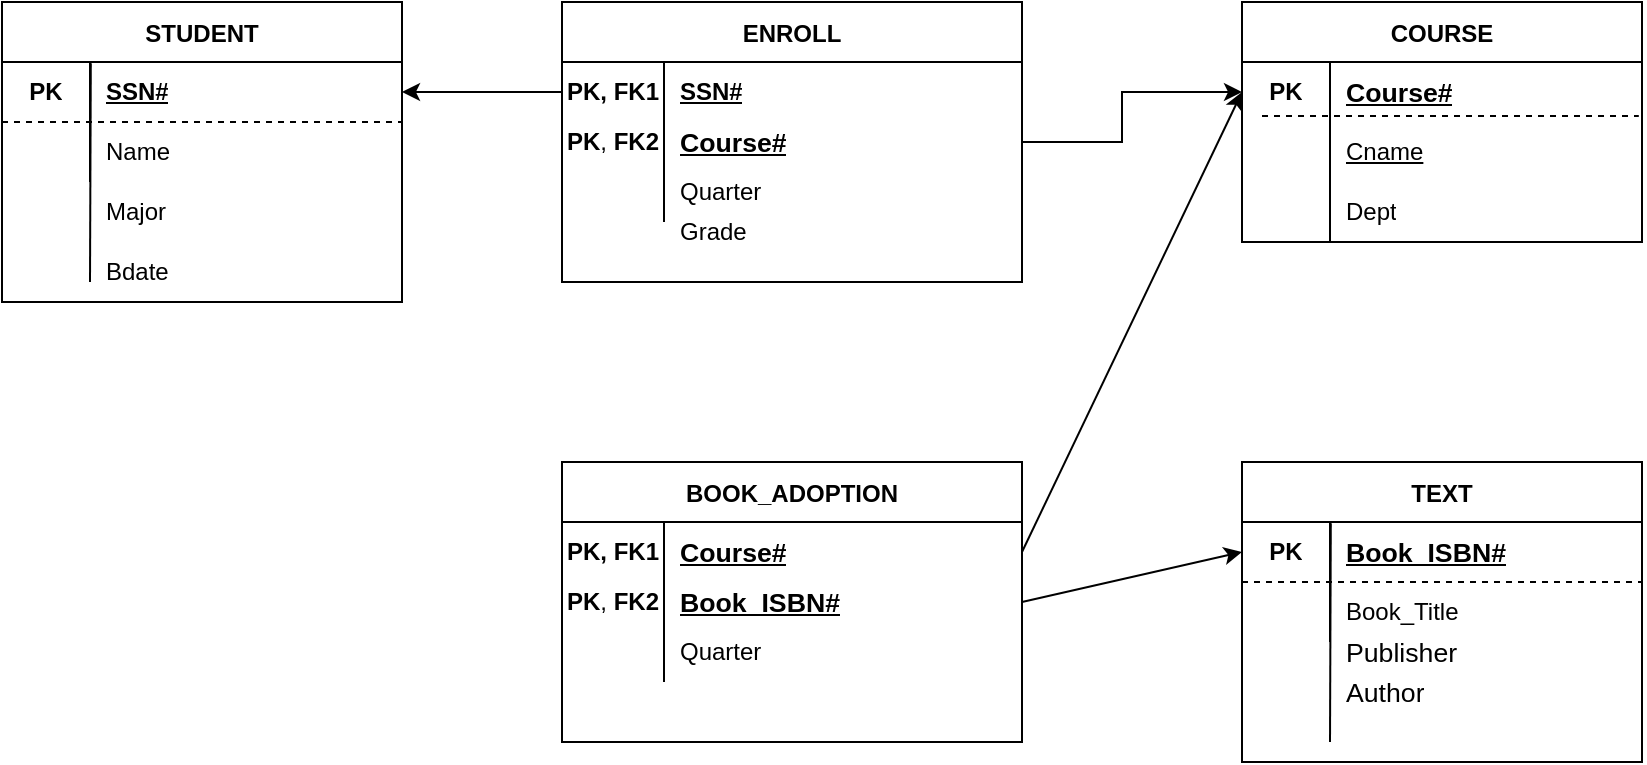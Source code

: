 <mxfile version="20.2.5" type="device"><diagram id="kgpKYQtTHZ0yAKxKKP6v" name="Page-1"><mxGraphModel dx="1038" dy="489" grid="1" gridSize="10" guides="1" tooltips="1" connect="1" arrows="1" fold="1" page="1" pageScale="1" pageWidth="850" pageHeight="1100" math="0" shadow="0"><root><mxCell id="0"/><mxCell id="1" parent="0"/><mxCell id="Jnfo0xoZZ292YyesvRUQ-31" value="COURSE " style="shape=table;startSize=30;container=1;collapsible=0;childLayout=tableLayout;fixedRows=1;rowLines=0;fontStyle=1;" vertex="1" parent="1"><mxGeometry x="680" y="320" width="200" height="120" as="geometry"/></mxCell><mxCell id="Jnfo0xoZZ292YyesvRUQ-32" value="" style="shape=tableRow;horizontal=0;startSize=0;swimlaneHead=0;swimlaneBody=0;top=0;left=0;bottom=0;right=0;collapsible=0;dropTarget=0;fillColor=none;points=[[0,0.5],[1,0.5]];portConstraint=eastwest;" vertex="1" parent="Jnfo0xoZZ292YyesvRUQ-31"><mxGeometry y="30" width="200" height="30" as="geometry"/></mxCell><mxCell id="Jnfo0xoZZ292YyesvRUQ-33" value="&lt;b&gt;PK&lt;/b&gt;" style="shape=partialRectangle;html=1;whiteSpace=wrap;connectable=0;fillColor=none;top=0;left=0;bottom=0;right=0;overflow=hidden;pointerEvents=1;" vertex="1" parent="Jnfo0xoZZ292YyesvRUQ-32"><mxGeometry width="44" height="30" as="geometry"><mxRectangle width="44" height="30" as="alternateBounds"/></mxGeometry></mxCell><mxCell id="Jnfo0xoZZ292YyesvRUQ-34" value="&lt;span id=&quot;docs-internal-guid-a40f7fab-7fff-ceab-e659-ae37d85d24d6&quot;&gt;&lt;span style=&quot;font-size: 10pt; font-family: Arial; background-color: transparent; font-variant-numeric: normal; font-variant-east-asian: normal; vertical-align: baseline;&quot;&gt;&lt;b&gt;&lt;u&gt;Course#&lt;/u&gt;&lt;/b&gt;&lt;/span&gt;&lt;/span&gt;" style="shape=partialRectangle;html=1;whiteSpace=wrap;connectable=0;fillColor=none;top=0;left=0;bottom=0;right=0;align=left;spacingLeft=6;overflow=hidden;" vertex="1" parent="Jnfo0xoZZ292YyesvRUQ-32"><mxGeometry x="44" width="156" height="30" as="geometry"><mxRectangle width="156" height="30" as="alternateBounds"/></mxGeometry></mxCell><mxCell id="Jnfo0xoZZ292YyesvRUQ-35" value="" style="shape=tableRow;horizontal=0;startSize=0;swimlaneHead=0;swimlaneBody=0;top=0;left=0;bottom=0;right=0;collapsible=0;dropTarget=0;fillColor=none;points=[[0,0.5],[1,0.5]];portConstraint=eastwest;" vertex="1" parent="Jnfo0xoZZ292YyesvRUQ-31"><mxGeometry y="60" width="200" height="30" as="geometry"/></mxCell><mxCell id="Jnfo0xoZZ292YyesvRUQ-36" value="" style="shape=partialRectangle;html=1;whiteSpace=wrap;connectable=0;fillColor=none;top=0;left=0;bottom=0;right=0;overflow=hidden;" vertex="1" parent="Jnfo0xoZZ292YyesvRUQ-35"><mxGeometry width="44" height="30" as="geometry"><mxRectangle width="44" height="30" as="alternateBounds"/></mxGeometry></mxCell><mxCell id="Jnfo0xoZZ292YyesvRUQ-37" value="&lt;u style=&quot;&quot;&gt;Cname&lt;/u&gt;" style="shape=partialRectangle;html=1;whiteSpace=wrap;connectable=0;fillColor=none;top=0;left=0;bottom=0;right=0;align=left;spacingLeft=6;overflow=hidden;" vertex="1" parent="Jnfo0xoZZ292YyesvRUQ-35"><mxGeometry x="44" width="156" height="30" as="geometry"><mxRectangle width="156" height="30" as="alternateBounds"/></mxGeometry></mxCell><mxCell id="Jnfo0xoZZ292YyesvRUQ-38" value="" style="shape=tableRow;horizontal=0;startSize=0;swimlaneHead=0;swimlaneBody=0;top=0;left=0;bottom=0;right=0;collapsible=0;dropTarget=0;fillColor=none;points=[[0,0.5],[1,0.5]];portConstraint=eastwest;" vertex="1" parent="Jnfo0xoZZ292YyesvRUQ-31"><mxGeometry y="90" width="200" height="30" as="geometry"/></mxCell><mxCell id="Jnfo0xoZZ292YyesvRUQ-39" value="" style="shape=partialRectangle;html=1;whiteSpace=wrap;connectable=0;fillColor=none;top=0;left=0;bottom=0;right=0;overflow=hidden;" vertex="1" parent="Jnfo0xoZZ292YyesvRUQ-38"><mxGeometry width="44" height="30" as="geometry"><mxRectangle width="44" height="30" as="alternateBounds"/></mxGeometry></mxCell><mxCell id="Jnfo0xoZZ292YyesvRUQ-40" value="Dept" style="shape=partialRectangle;html=1;whiteSpace=wrap;connectable=0;fillColor=none;top=0;left=0;bottom=0;right=0;align=left;spacingLeft=6;overflow=hidden;" vertex="1" parent="Jnfo0xoZZ292YyesvRUQ-38"><mxGeometry x="44" width="156" height="30" as="geometry"><mxRectangle width="156" height="30" as="alternateBounds"/></mxGeometry></mxCell><mxCell id="Jnfo0xoZZ292YyesvRUQ-122" value="" style="endArrow=none;dashed=1;html=1;rounded=0;entryX=0.992;entryY=-0.1;entryDx=0;entryDy=0;entryPerimeter=0;" edge="1" parent="Jnfo0xoZZ292YyesvRUQ-31" target="Jnfo0xoZZ292YyesvRUQ-35"><mxGeometry width="50" height="50" relative="1" as="geometry"><mxPoint x="10" y="57" as="sourcePoint"/><mxPoint x="-90" y="30" as="targetPoint"/></mxGeometry></mxCell><mxCell id="Jnfo0xoZZ292YyesvRUQ-68" value="ENROLL " style="shape=table;startSize=30;container=1;collapsible=0;childLayout=tableLayout;fixedRows=1;rowLines=0;fontStyle=1;" vertex="1" parent="1"><mxGeometry x="340" y="320" width="230" height="140" as="geometry"/></mxCell><mxCell id="Jnfo0xoZZ292YyesvRUQ-69" value="" style="shape=tableRow;horizontal=0;startSize=0;swimlaneHead=0;swimlaneBody=0;top=0;left=0;bottom=0;right=0;collapsible=0;dropTarget=0;fillColor=none;points=[[0,0.5],[1,0.5]];portConstraint=eastwest;" vertex="1" parent="Jnfo0xoZZ292YyesvRUQ-68"><mxGeometry y="30" width="230" height="30" as="geometry"/></mxCell><mxCell id="Jnfo0xoZZ292YyesvRUQ-70" value="&lt;b&gt;PK, FK1&lt;/b&gt;" style="shape=partialRectangle;html=1;whiteSpace=wrap;connectable=0;fillColor=none;top=0;left=0;bottom=0;right=0;overflow=hidden;pointerEvents=1;" vertex="1" parent="Jnfo0xoZZ292YyesvRUQ-69"><mxGeometry width="51" height="30" as="geometry"><mxRectangle width="51" height="30" as="alternateBounds"/></mxGeometry></mxCell><mxCell id="Jnfo0xoZZ292YyesvRUQ-71" value="&lt;b&gt;&lt;u&gt;SSN#&lt;/u&gt;&lt;/b&gt;" style="shape=partialRectangle;html=1;whiteSpace=wrap;connectable=0;fillColor=none;top=0;left=0;bottom=0;right=0;align=left;spacingLeft=6;overflow=hidden;" vertex="1" parent="Jnfo0xoZZ292YyesvRUQ-69"><mxGeometry x="51" width="179" height="30" as="geometry"><mxRectangle width="179" height="30" as="alternateBounds"/></mxGeometry></mxCell><mxCell id="Jnfo0xoZZ292YyesvRUQ-72" value="" style="shape=tableRow;horizontal=0;startSize=0;swimlaneHead=0;swimlaneBody=0;top=0;left=0;bottom=0;right=0;collapsible=0;dropTarget=0;fillColor=none;points=[[0,0.5],[1,0.5]];portConstraint=eastwest;" vertex="1" parent="Jnfo0xoZZ292YyesvRUQ-68"><mxGeometry y="60" width="230" height="20" as="geometry"/></mxCell><mxCell id="Jnfo0xoZZ292YyesvRUQ-73" value="&lt;b&gt;PK&lt;/b&gt;, &lt;b&gt;FK2&lt;/b&gt;" style="shape=partialRectangle;html=1;whiteSpace=wrap;connectable=0;fillColor=none;top=0;left=0;bottom=0;right=0;overflow=hidden;" vertex="1" parent="Jnfo0xoZZ292YyesvRUQ-72"><mxGeometry width="51" height="20" as="geometry"><mxRectangle width="51" height="20" as="alternateBounds"/></mxGeometry></mxCell><mxCell id="Jnfo0xoZZ292YyesvRUQ-74" value="&lt;b style=&quot;font-family: Arial; font-size: 13.333px;&quot;&gt;&lt;u&gt;Course#&lt;/u&gt;&lt;/b&gt;" style="shape=partialRectangle;html=1;whiteSpace=wrap;connectable=0;fillColor=none;top=0;left=0;bottom=0;right=0;align=left;spacingLeft=6;overflow=hidden;" vertex="1" parent="Jnfo0xoZZ292YyesvRUQ-72"><mxGeometry x="51" width="179" height="20" as="geometry"><mxRectangle width="179" height="20" as="alternateBounds"/></mxGeometry></mxCell><mxCell id="Jnfo0xoZZ292YyesvRUQ-75" value="" style="shape=tableRow;horizontal=0;startSize=0;swimlaneHead=0;swimlaneBody=0;top=0;left=0;bottom=0;right=0;collapsible=0;dropTarget=0;fillColor=none;points=[[0,0.5],[1,0.5]];portConstraint=eastwest;" vertex="1" parent="Jnfo0xoZZ292YyesvRUQ-68"><mxGeometry y="80" width="230" height="30" as="geometry"/></mxCell><mxCell id="Jnfo0xoZZ292YyesvRUQ-76" value="" style="shape=partialRectangle;html=1;whiteSpace=wrap;connectable=0;fillColor=none;top=0;left=0;bottom=0;right=0;overflow=hidden;" vertex="1" parent="Jnfo0xoZZ292YyesvRUQ-75"><mxGeometry width="51" height="30" as="geometry"><mxRectangle width="51" height="30" as="alternateBounds"/></mxGeometry></mxCell><mxCell id="Jnfo0xoZZ292YyesvRUQ-77" value="Quarter" style="shape=partialRectangle;html=1;whiteSpace=wrap;connectable=0;fillColor=none;top=0;left=0;bottom=0;right=0;align=left;spacingLeft=6;overflow=hidden;" vertex="1" parent="Jnfo0xoZZ292YyesvRUQ-75"><mxGeometry x="51" width="179" height="30" as="geometry"><mxRectangle width="179" height="30" as="alternateBounds"/></mxGeometry></mxCell><mxCell id="Jnfo0xoZZ292YyesvRUQ-106" value="STUDENT" style="shape=table;startSize=30;container=1;collapsible=0;childLayout=tableLayout;fixedRows=1;rowLines=0;fontStyle=1;" vertex="1" parent="1"><mxGeometry x="60" y="320" width="200" height="150" as="geometry"/></mxCell><mxCell id="Jnfo0xoZZ292YyesvRUQ-107" value="" style="shape=tableRow;horizontal=0;startSize=0;swimlaneHead=0;swimlaneBody=0;top=0;left=0;bottom=0;right=0;collapsible=0;dropTarget=0;fillColor=none;points=[[0,0.5],[1,0.5]];portConstraint=eastwest;" vertex="1" parent="Jnfo0xoZZ292YyesvRUQ-106"><mxGeometry y="30" width="200" height="30" as="geometry"/></mxCell><mxCell id="Jnfo0xoZZ292YyesvRUQ-108" value="&lt;b&gt;PK&lt;/b&gt;" style="shape=partialRectangle;html=1;whiteSpace=wrap;connectable=0;fillColor=none;top=0;left=0;bottom=0;right=0;overflow=hidden;pointerEvents=1;" vertex="1" parent="Jnfo0xoZZ292YyesvRUQ-107"><mxGeometry width="44" height="30" as="geometry"><mxRectangle width="44" height="30" as="alternateBounds"/></mxGeometry></mxCell><mxCell id="Jnfo0xoZZ292YyesvRUQ-109" value="&lt;b&gt;&lt;u&gt;SSN#&lt;/u&gt;&lt;/b&gt;" style="shape=partialRectangle;html=1;whiteSpace=wrap;connectable=0;fillColor=none;top=0;left=0;bottom=0;right=0;align=left;spacingLeft=6;overflow=hidden;" vertex="1" parent="Jnfo0xoZZ292YyesvRUQ-107"><mxGeometry x="44" width="156" height="30" as="geometry"><mxRectangle width="156" height="30" as="alternateBounds"/></mxGeometry></mxCell><mxCell id="Jnfo0xoZZ292YyesvRUQ-113" value="" style="shape=tableRow;horizontal=0;startSize=0;swimlaneHead=0;swimlaneBody=0;top=0;left=0;bottom=0;right=0;collapsible=0;dropTarget=0;fillColor=none;points=[[0,0.5],[1,0.5]];portConstraint=eastwest;" vertex="1" parent="Jnfo0xoZZ292YyesvRUQ-106"><mxGeometry y="60" width="200" height="30" as="geometry"/></mxCell><mxCell id="Jnfo0xoZZ292YyesvRUQ-114" value="" style="shape=partialRectangle;html=1;whiteSpace=wrap;connectable=0;fillColor=none;top=0;left=0;bottom=0;right=0;overflow=hidden;" vertex="1" parent="Jnfo0xoZZ292YyesvRUQ-113"><mxGeometry width="44" height="30" as="geometry"><mxRectangle width="44" height="30" as="alternateBounds"/></mxGeometry></mxCell><mxCell id="Jnfo0xoZZ292YyesvRUQ-115" value="Name" style="shape=partialRectangle;html=1;whiteSpace=wrap;connectable=0;fillColor=none;top=0;left=0;bottom=0;right=0;align=left;spacingLeft=6;overflow=hidden;" vertex="1" parent="Jnfo0xoZZ292YyesvRUQ-113"><mxGeometry x="44" width="156" height="30" as="geometry"><mxRectangle width="156" height="30" as="alternateBounds"/></mxGeometry></mxCell><mxCell id="Jnfo0xoZZ292YyesvRUQ-123" value="" style="endArrow=none;html=1;rounded=0;entryX=0.222;entryY=0.02;entryDx=0;entryDy=0;entryPerimeter=0;" edge="1" parent="Jnfo0xoZZ292YyesvRUQ-106" target="Jnfo0xoZZ292YyesvRUQ-107"><mxGeometry width="50" height="50" relative="1" as="geometry"><mxPoint x="44" y="140" as="sourcePoint"/><mxPoint x="47" y="140" as="targetPoint"/></mxGeometry></mxCell><mxCell id="Jnfo0xoZZ292YyesvRUQ-127" value="" style="endArrow=none;dashed=1;html=1;rounded=0;exitX=0;exitY=1;exitDx=0;exitDy=0;exitPerimeter=0;entryX=1;entryY=0;entryDx=0;entryDy=0;entryPerimeter=0;" edge="1" parent="Jnfo0xoZZ292YyesvRUQ-106" source="Jnfo0xoZZ292YyesvRUQ-107" target="Jnfo0xoZZ292YyesvRUQ-113"><mxGeometry width="50" height="50" relative="1" as="geometry"><mxPoint x="330" y="80" as="sourcePoint"/><mxPoint x="380" y="30" as="targetPoint"/></mxGeometry></mxCell><mxCell id="Jnfo0xoZZ292YyesvRUQ-124" value="" style="shape=tableRow;horizontal=0;startSize=0;swimlaneHead=0;swimlaneBody=0;top=0;left=0;bottom=0;right=0;collapsible=0;dropTarget=0;fillColor=none;points=[[0,0.5],[1,0.5]];portConstraint=eastwest;" vertex="1" parent="1"><mxGeometry x="60" y="410" width="200" height="30" as="geometry"/></mxCell><mxCell id="Jnfo0xoZZ292YyesvRUQ-126" value="Major" style="shape=partialRectangle;html=1;whiteSpace=wrap;connectable=0;fillColor=none;top=0;left=0;bottom=0;right=0;align=left;spacingLeft=6;overflow=hidden;" vertex="1" parent="1"><mxGeometry x="104" y="410" width="156" height="30" as="geometry"><mxRectangle width="156" height="30" as="alternateBounds"/></mxGeometry></mxCell><mxCell id="Jnfo0xoZZ292YyesvRUQ-130" value="Bdate" style="shape=partialRectangle;html=1;whiteSpace=wrap;connectable=0;fillColor=none;top=0;left=0;bottom=0;right=0;align=left;spacingLeft=6;overflow=hidden;" vertex="1" parent="1"><mxGeometry x="104" y="440" width="156" height="30" as="geometry"><mxRectangle width="156" height="30" as="alternateBounds"/></mxGeometry></mxCell><mxCell id="Jnfo0xoZZ292YyesvRUQ-132" value="Grade" style="shape=partialRectangle;html=1;whiteSpace=wrap;connectable=0;fillColor=none;top=0;left=0;bottom=0;right=0;align=left;spacingLeft=6;overflow=hidden;" vertex="1" parent="1"><mxGeometry x="391" y="420" width="179" height="30" as="geometry"><mxRectangle width="179" height="30" as="alternateBounds"/></mxGeometry></mxCell><mxCell id="Jnfo0xoZZ292YyesvRUQ-133" value="" style="endArrow=classic;html=1;rounded=0;exitX=0;exitY=0.5;exitDx=0;exitDy=0;entryX=1;entryY=0.5;entryDx=0;entryDy=0;" edge="1" parent="1" source="Jnfo0xoZZ292YyesvRUQ-69" target="Jnfo0xoZZ292YyesvRUQ-107"><mxGeometry width="50" height="50" relative="1" as="geometry"><mxPoint x="390" y="480" as="sourcePoint"/><mxPoint x="440" y="430" as="targetPoint"/></mxGeometry></mxCell><mxCell id="Jnfo0xoZZ292YyesvRUQ-134" value="" style="endArrow=classic;html=1;rounded=0;exitX=1;exitY=0.5;exitDx=0;exitDy=0;entryX=0;entryY=0.5;entryDx=0;entryDy=0;" edge="1" parent="1" source="Jnfo0xoZZ292YyesvRUQ-72" target="Jnfo0xoZZ292YyesvRUQ-32"><mxGeometry width="50" height="50" relative="1" as="geometry"><mxPoint x="390" y="480" as="sourcePoint"/><mxPoint x="440" y="430" as="targetPoint"/><Array as="points"><mxPoint x="620" y="390"/><mxPoint x="620" y="365"/></Array></mxGeometry></mxCell><mxCell id="Jnfo0xoZZ292YyesvRUQ-135" value="BOOK_ADOPTION " style="shape=table;startSize=30;container=1;collapsible=0;childLayout=tableLayout;fixedRows=1;rowLines=0;fontStyle=1;" vertex="1" parent="1"><mxGeometry x="340" y="550" width="230" height="140" as="geometry"/></mxCell><mxCell id="Jnfo0xoZZ292YyesvRUQ-136" value="" style="shape=tableRow;horizontal=0;startSize=0;swimlaneHead=0;swimlaneBody=0;top=0;left=0;bottom=0;right=0;collapsible=0;dropTarget=0;fillColor=none;points=[[0,0.5],[1,0.5]];portConstraint=eastwest;" vertex="1" parent="Jnfo0xoZZ292YyesvRUQ-135"><mxGeometry y="30" width="230" height="30" as="geometry"/></mxCell><mxCell id="Jnfo0xoZZ292YyesvRUQ-137" value="&lt;b&gt;PK, FK1&lt;/b&gt;" style="shape=partialRectangle;html=1;whiteSpace=wrap;connectable=0;fillColor=none;top=0;left=0;bottom=0;right=0;overflow=hidden;pointerEvents=1;" vertex="1" parent="Jnfo0xoZZ292YyesvRUQ-136"><mxGeometry width="51" height="30" as="geometry"><mxRectangle width="51" height="30" as="alternateBounds"/></mxGeometry></mxCell><mxCell id="Jnfo0xoZZ292YyesvRUQ-138" value="&lt;b style=&quot;font-family: Arial; font-size: 13.333px;&quot;&gt;&lt;u&gt;Course#&lt;/u&gt;&lt;/b&gt;" style="shape=partialRectangle;html=1;whiteSpace=wrap;connectable=0;fillColor=none;top=0;left=0;bottom=0;right=0;align=left;spacingLeft=6;overflow=hidden;" vertex="1" parent="Jnfo0xoZZ292YyesvRUQ-136"><mxGeometry x="51" width="179" height="30" as="geometry"><mxRectangle width="179" height="30" as="alternateBounds"/></mxGeometry></mxCell><mxCell id="Jnfo0xoZZ292YyesvRUQ-139" value="" style="shape=tableRow;horizontal=0;startSize=0;swimlaneHead=0;swimlaneBody=0;top=0;left=0;bottom=0;right=0;collapsible=0;dropTarget=0;fillColor=none;points=[[0,0.5],[1,0.5]];portConstraint=eastwest;" vertex="1" parent="Jnfo0xoZZ292YyesvRUQ-135"><mxGeometry y="60" width="230" height="20" as="geometry"/></mxCell><mxCell id="Jnfo0xoZZ292YyesvRUQ-140" value="&lt;b&gt;PK&lt;/b&gt;, &lt;b&gt;FK2&lt;/b&gt;" style="shape=partialRectangle;html=1;whiteSpace=wrap;connectable=0;fillColor=none;top=0;left=0;bottom=0;right=0;overflow=hidden;" vertex="1" parent="Jnfo0xoZZ292YyesvRUQ-139"><mxGeometry width="51" height="20" as="geometry"><mxRectangle width="51" height="20" as="alternateBounds"/></mxGeometry></mxCell><mxCell id="Jnfo0xoZZ292YyesvRUQ-141" value="&lt;span id=&quot;docs-internal-guid-19242abf-7fff-c64b-fb34-d4cdba41e0af&quot;&gt;&lt;span style=&quot;font-size: 10pt; font-family: Arial; background-color: transparent; font-variant-numeric: normal; font-variant-east-asian: normal; vertical-align: baseline;&quot;&gt;&lt;b&gt;&lt;u&gt;Book_ISBN#&lt;/u&gt;&lt;/b&gt;&lt;/span&gt;&lt;/span&gt;" style="shape=partialRectangle;html=1;whiteSpace=wrap;connectable=0;fillColor=none;top=0;left=0;bottom=0;right=0;align=left;spacingLeft=6;overflow=hidden;" vertex="1" parent="Jnfo0xoZZ292YyesvRUQ-139"><mxGeometry x="51" width="179" height="20" as="geometry"><mxRectangle width="179" height="20" as="alternateBounds"/></mxGeometry></mxCell><mxCell id="Jnfo0xoZZ292YyesvRUQ-142" value="" style="shape=tableRow;horizontal=0;startSize=0;swimlaneHead=0;swimlaneBody=0;top=0;left=0;bottom=0;right=0;collapsible=0;dropTarget=0;fillColor=none;points=[[0,0.5],[1,0.5]];portConstraint=eastwest;" vertex="1" parent="Jnfo0xoZZ292YyesvRUQ-135"><mxGeometry y="80" width="230" height="30" as="geometry"/></mxCell><mxCell id="Jnfo0xoZZ292YyesvRUQ-143" value="" style="shape=partialRectangle;html=1;whiteSpace=wrap;connectable=0;fillColor=none;top=0;left=0;bottom=0;right=0;overflow=hidden;" vertex="1" parent="Jnfo0xoZZ292YyesvRUQ-142"><mxGeometry width="51" height="30" as="geometry"><mxRectangle width="51" height="30" as="alternateBounds"/></mxGeometry></mxCell><mxCell id="Jnfo0xoZZ292YyesvRUQ-144" value="Quarter" style="shape=partialRectangle;html=1;whiteSpace=wrap;connectable=0;fillColor=none;top=0;left=0;bottom=0;right=0;align=left;spacingLeft=6;overflow=hidden;" vertex="1" parent="Jnfo0xoZZ292YyesvRUQ-142"><mxGeometry x="51" width="179" height="30" as="geometry"><mxRectangle width="179" height="30" as="alternateBounds"/></mxGeometry></mxCell><mxCell id="Jnfo0xoZZ292YyesvRUQ-145" value="TEXT " style="shape=table;startSize=30;container=1;collapsible=0;childLayout=tableLayout;fixedRows=1;rowLines=0;fontStyle=1;" vertex="1" parent="1"><mxGeometry x="680" y="550" width="200" height="150" as="geometry"/></mxCell><mxCell id="Jnfo0xoZZ292YyesvRUQ-146" value="" style="shape=tableRow;horizontal=0;startSize=0;swimlaneHead=0;swimlaneBody=0;top=0;left=0;bottom=0;right=0;collapsible=0;dropTarget=0;fillColor=none;points=[[0,0.5],[1,0.5]];portConstraint=eastwest;" vertex="1" parent="Jnfo0xoZZ292YyesvRUQ-145"><mxGeometry y="30" width="200" height="30" as="geometry"/></mxCell><mxCell id="Jnfo0xoZZ292YyesvRUQ-147" value="&lt;b&gt;PK&lt;/b&gt;" style="shape=partialRectangle;html=1;whiteSpace=wrap;connectable=0;fillColor=none;top=0;left=0;bottom=0;right=0;overflow=hidden;pointerEvents=1;" vertex="1" parent="Jnfo0xoZZ292YyesvRUQ-146"><mxGeometry width="44" height="30" as="geometry"><mxRectangle width="44" height="30" as="alternateBounds"/></mxGeometry></mxCell><mxCell id="Jnfo0xoZZ292YyesvRUQ-148" value="&lt;b style=&quot;font-family: Arial; font-size: 13.333px;&quot;&gt;&lt;u&gt;Book_ISBN#&lt;/u&gt;&lt;/b&gt;" style="shape=partialRectangle;html=1;whiteSpace=wrap;connectable=0;fillColor=none;top=0;left=0;bottom=0;right=0;align=left;spacingLeft=6;overflow=hidden;" vertex="1" parent="Jnfo0xoZZ292YyesvRUQ-146"><mxGeometry x="44" width="156" height="30" as="geometry"><mxRectangle width="156" height="30" as="alternateBounds"/></mxGeometry></mxCell><mxCell id="Jnfo0xoZZ292YyesvRUQ-149" value="" style="shape=tableRow;horizontal=0;startSize=0;swimlaneHead=0;swimlaneBody=0;top=0;left=0;bottom=0;right=0;collapsible=0;dropTarget=0;fillColor=none;points=[[0,0.5],[1,0.5]];portConstraint=eastwest;" vertex="1" parent="Jnfo0xoZZ292YyesvRUQ-145"><mxGeometry y="60" width="200" height="30" as="geometry"/></mxCell><mxCell id="Jnfo0xoZZ292YyesvRUQ-150" value="" style="shape=partialRectangle;html=1;whiteSpace=wrap;connectable=0;fillColor=none;top=0;left=0;bottom=0;right=0;overflow=hidden;" vertex="1" parent="Jnfo0xoZZ292YyesvRUQ-149"><mxGeometry width="44" height="30" as="geometry"><mxRectangle width="44" height="30" as="alternateBounds"/></mxGeometry></mxCell><mxCell id="Jnfo0xoZZ292YyesvRUQ-151" value="Book_Title" style="shape=partialRectangle;html=1;whiteSpace=wrap;connectable=0;fillColor=none;top=0;left=0;bottom=0;right=0;align=left;spacingLeft=6;overflow=hidden;" vertex="1" parent="Jnfo0xoZZ292YyesvRUQ-149"><mxGeometry x="44" width="156" height="30" as="geometry"><mxRectangle width="156" height="30" as="alternateBounds"/></mxGeometry></mxCell><mxCell id="Jnfo0xoZZ292YyesvRUQ-152" value="" style="endArrow=none;html=1;rounded=0;entryX=0.222;entryY=0.02;entryDx=0;entryDy=0;entryPerimeter=0;" edge="1" parent="Jnfo0xoZZ292YyesvRUQ-145" target="Jnfo0xoZZ292YyesvRUQ-146"><mxGeometry width="50" height="50" relative="1" as="geometry"><mxPoint x="44" y="140" as="sourcePoint"/><mxPoint x="47" y="140" as="targetPoint"/></mxGeometry></mxCell><mxCell id="Jnfo0xoZZ292YyesvRUQ-153" value="" style="endArrow=none;dashed=1;html=1;rounded=0;exitX=0;exitY=1;exitDx=0;exitDy=0;exitPerimeter=0;entryX=1;entryY=0;entryDx=0;entryDy=0;entryPerimeter=0;" edge="1" parent="Jnfo0xoZZ292YyesvRUQ-145" source="Jnfo0xoZZ292YyesvRUQ-146" target="Jnfo0xoZZ292YyesvRUQ-149"><mxGeometry width="50" height="50" relative="1" as="geometry"><mxPoint x="330" y="80" as="sourcePoint"/><mxPoint x="380" y="30" as="targetPoint"/></mxGeometry></mxCell><mxCell id="Jnfo0xoZZ292YyesvRUQ-154" value="&lt;span id=&quot;docs-internal-guid-4a8e6495-7fff-903b-4615-b8bac5e407f4&quot;&gt;&lt;span style=&quot;font-size: 10pt; font-family: Arial; background-color: transparent; font-variant-numeric: normal; font-variant-east-asian: normal; vertical-align: baseline;&quot;&gt;Publisher&lt;/span&gt;&lt;/span&gt;" style="shape=partialRectangle;html=1;whiteSpace=wrap;connectable=0;fillColor=none;top=0;left=0;bottom=0;right=0;align=left;spacingLeft=6;overflow=hidden;" vertex="1" parent="1"><mxGeometry x="724" y="630" width="156" height="30" as="geometry"><mxRectangle width="156" height="30" as="alternateBounds"/></mxGeometry></mxCell><mxCell id="Jnfo0xoZZ292YyesvRUQ-155" value="&lt;span id=&quot;docs-internal-guid-8ad8e558-7fff-ab4c-80e1-73994bef548e&quot;&gt;&lt;span style=&quot;font-size: 10pt; font-family: Arial; background-color: transparent; font-variant-numeric: normal; font-variant-east-asian: normal; vertical-align: baseline;&quot;&gt;Author&lt;/span&gt;&lt;/span&gt;" style="shape=partialRectangle;html=1;whiteSpace=wrap;connectable=0;fillColor=none;top=0;left=0;bottom=0;right=0;align=left;spacingLeft=6;overflow=hidden;" vertex="1" parent="1"><mxGeometry x="724" y="650" width="156" height="30" as="geometry"><mxRectangle width="156" height="30" as="alternateBounds"/></mxGeometry></mxCell><mxCell id="Jnfo0xoZZ292YyesvRUQ-156" value="" style="endArrow=classic;html=1;rounded=0;exitX=1;exitY=0.5;exitDx=0;exitDy=0;entryX=0;entryY=0.5;entryDx=0;entryDy=0;" edge="1" parent="1" source="Jnfo0xoZZ292YyesvRUQ-136" target="Jnfo0xoZZ292YyesvRUQ-32"><mxGeometry width="50" height="50" relative="1" as="geometry"><mxPoint x="390" y="580" as="sourcePoint"/><mxPoint x="440" y="530" as="targetPoint"/></mxGeometry></mxCell><mxCell id="Jnfo0xoZZ292YyesvRUQ-157" value="" style="endArrow=classic;html=1;rounded=0;exitX=1;exitY=0.5;exitDx=0;exitDy=0;entryX=0;entryY=0.5;entryDx=0;entryDy=0;" edge="1" parent="1" source="Jnfo0xoZZ292YyesvRUQ-139" target="Jnfo0xoZZ292YyesvRUQ-146"><mxGeometry width="50" height="50" relative="1" as="geometry"><mxPoint x="390" y="580" as="sourcePoint"/><mxPoint x="440" y="530" as="targetPoint"/></mxGeometry></mxCell></root></mxGraphModel></diagram></mxfile>